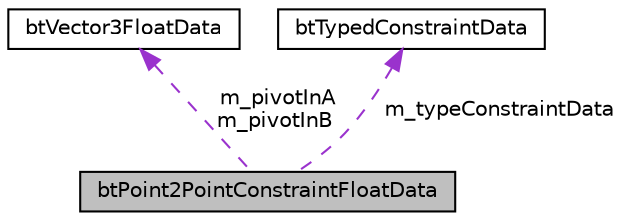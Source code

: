 digraph "btPoint2PointConstraintFloatData"
{
  edge [fontname="Helvetica",fontsize="10",labelfontname="Helvetica",labelfontsize="10"];
  node [fontname="Helvetica",fontsize="10",shape=record];
  Node1 [label="btPoint2PointConstraintFloatData",height=0.2,width=0.4,color="black", fillcolor="grey75", style="filled", fontcolor="black"];
  Node2 -> Node1 [dir="back",color="darkorchid3",fontsize="10",style="dashed",label=" m_pivotInA\nm_pivotInB" ,fontname="Helvetica"];
  Node2 [label="btVector3FloatData",height=0.2,width=0.4,color="black", fillcolor="white", style="filled",URL="$structbt_vector3_float_data.html"];
  Node3 -> Node1 [dir="back",color="darkorchid3",fontsize="10",style="dashed",label=" m_typeConstraintData" ,fontname="Helvetica"];
  Node3 [label="btTypedConstraintData",height=0.2,width=0.4,color="black", fillcolor="white", style="filled",URL="$structbt_typed_constraint_data.html",tooltip="this structure is not used, except for loading pre-2.82 .bullet files "];
}
